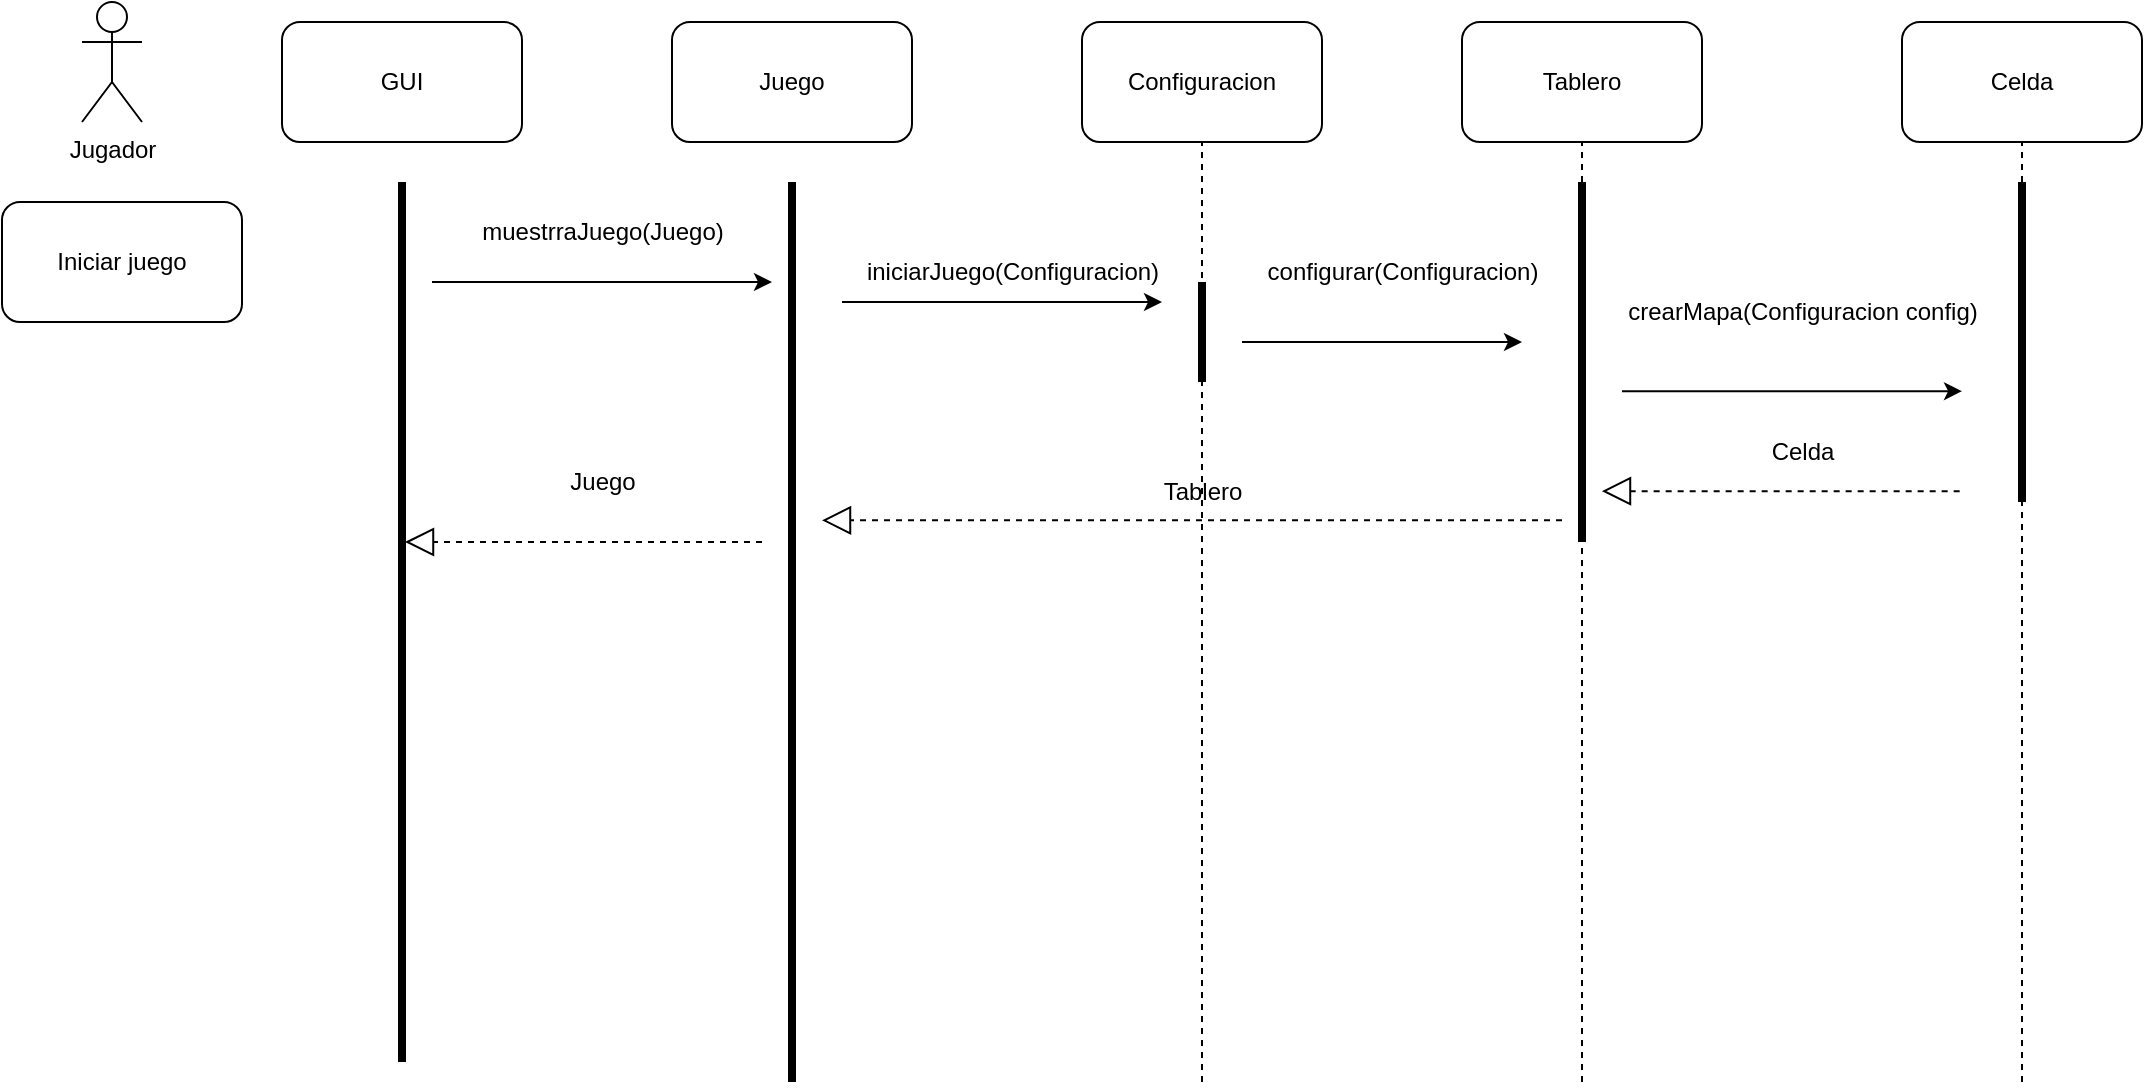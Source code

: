 <mxfile>
    <diagram id="eQZ0HtDIxcoLxn4Rt9oI" name="Page-1">
        <mxGraphModel dx="1612" dy="909" grid="1" gridSize="10" guides="1" tooltips="1" connect="1" arrows="1" fold="1" page="1" pageScale="1" pageWidth="850" pageHeight="1100" math="0" shadow="0">
            <root>
                <mxCell id="0"/>
                <mxCell id="1" parent="0"/>
                <mxCell id="2" value="Iniciar juego" style="rounded=1;whiteSpace=wrap;html=1;" parent="1" vertex="1">
                    <mxGeometry x="50" y="600" width="120" height="60" as="geometry"/>
                </mxCell>
                <mxCell id="3" value="GUI" style="rounded=1;whiteSpace=wrap;html=1;" parent="1" vertex="1">
                    <mxGeometry x="190" y="510" width="120" height="60" as="geometry"/>
                </mxCell>
                <mxCell id="9" value="" style="line;strokeWidth=4;direction=south;html=1;perimeter=backbonePerimeter;points=[];outlineConnect=0;" parent="1" vertex="1">
                    <mxGeometry x="245" y="590" width="10" height="440" as="geometry"/>
                </mxCell>
                <mxCell id="10" value="" style="line;strokeWidth=4;direction=south;html=1;perimeter=backbonePerimeter;points=[];outlineConnect=0;" vertex="1" parent="1">
                    <mxGeometry x="440" y="590" width="10" height="450" as="geometry"/>
                </mxCell>
                <mxCell id="11" value="Juego" style="rounded=1;whiteSpace=wrap;html=1;" vertex="1" parent="1">
                    <mxGeometry x="385" y="510" width="120" height="60" as="geometry"/>
                </mxCell>
                <mxCell id="12" value="" style="line;strokeWidth=4;direction=south;html=1;perimeter=backbonePerimeter;points=[];outlineConnect=0;" vertex="1" parent="1">
                    <mxGeometry x="645" y="640" width="10" height="50" as="geometry"/>
                </mxCell>
                <mxCell id="13" value="Configuracion" style="rounded=1;whiteSpace=wrap;html=1;" vertex="1" parent="1">
                    <mxGeometry x="590" y="510" width="120" height="60" as="geometry"/>
                </mxCell>
                <mxCell id="17" value="" style="line;strokeWidth=4;direction=south;html=1;perimeter=backbonePerimeter;points=[];outlineConnect=0;" vertex="1" parent="1">
                    <mxGeometry x="835" y="590" width="10" height="180" as="geometry"/>
                </mxCell>
                <mxCell id="18" value="Tablero" style="rounded=1;whiteSpace=wrap;html=1;" vertex="1" parent="1">
                    <mxGeometry x="780" y="510" width="120" height="60" as="geometry"/>
                </mxCell>
                <mxCell id="19" value="" style="line;strokeWidth=4;direction=south;html=1;perimeter=backbonePerimeter;points=[];outlineConnect=0;" vertex="1" parent="1">
                    <mxGeometry x="1055" y="590" width="10" height="160" as="geometry"/>
                </mxCell>
                <mxCell id="20" value="Celda" style="rounded=1;whiteSpace=wrap;html=1;" vertex="1" parent="1">
                    <mxGeometry x="1000" y="510" width="120" height="60" as="geometry"/>
                </mxCell>
                <mxCell id="22" value="Jugador" style="shape=umlActor;verticalLabelPosition=bottom;verticalAlign=top;html=1;outlineConnect=0;" vertex="1" parent="1">
                    <mxGeometry x="90" y="500" width="30" height="60" as="geometry"/>
                </mxCell>
                <mxCell id="24" value="&lt;span style=&quot;text-align: left;&quot;&gt;configurar(Configuracion)&lt;/span&gt;" style="text;html=1;align=center;verticalAlign=middle;resizable=0;points=[];autosize=1;strokeColor=none;fillColor=none;" vertex="1" parent="1">
                    <mxGeometry x="670" y="620" width="160" height="30" as="geometry"/>
                </mxCell>
                <mxCell id="25" value="&lt;span style=&quot;text-align: left;&quot;&gt;crearMapa(Configuracion config)&lt;/span&gt;" style="text;html=1;align=center;verticalAlign=middle;resizable=0;points=[];autosize=1;strokeColor=none;fillColor=none;" vertex="1" parent="1">
                    <mxGeometry x="850" y="640" width="200" height="30" as="geometry"/>
                </mxCell>
                <mxCell id="27" value="&lt;span style=&quot;text-align: left;&quot;&gt;muestrraJuego(Juego)&lt;/span&gt;" style="text;html=1;align=center;verticalAlign=middle;resizable=0;points=[];autosize=1;strokeColor=none;fillColor=none;" vertex="1" parent="1">
                    <mxGeometry x="280" y="600" width="140" height="30" as="geometry"/>
                </mxCell>
                <mxCell id="29" value="&lt;span style=&quot;text-align: left;&quot;&gt;iniciarJuego(Configuracion)&lt;/span&gt;" style="text;html=1;align=center;verticalAlign=middle;resizable=0;points=[];autosize=1;strokeColor=none;fillColor=none;" vertex="1" parent="1">
                    <mxGeometry x="470" y="620" width="170" height="30" as="geometry"/>
                </mxCell>
                <mxCell id="31" value="" style="endArrow=classic;html=1;" edge="1" parent="1">
                    <mxGeometry width="50" height="50" relative="1" as="geometry">
                        <mxPoint x="265" y="640" as="sourcePoint"/>
                        <mxPoint x="435" y="640" as="targetPoint"/>
                    </mxGeometry>
                </mxCell>
                <mxCell id="32" value="" style="endArrow=classic;html=1;" edge="1" parent="1">
                    <mxGeometry width="50" height="50" relative="1" as="geometry">
                        <mxPoint x="470" y="650" as="sourcePoint"/>
                        <mxPoint x="630" y="650" as="targetPoint"/>
                    </mxGeometry>
                </mxCell>
                <mxCell id="33" value="" style="endArrow=classic;html=1;" edge="1" parent="1">
                    <mxGeometry width="50" height="50" relative="1" as="geometry">
                        <mxPoint x="670" y="670" as="sourcePoint"/>
                        <mxPoint x="810" y="670" as="targetPoint"/>
                    </mxGeometry>
                </mxCell>
                <mxCell id="35" value="" style="endArrow=classic;html=1;" edge="1" parent="1">
                    <mxGeometry width="50" height="50" relative="1" as="geometry">
                        <mxPoint x="860" y="694.58" as="sourcePoint"/>
                        <mxPoint x="1030" y="694.58" as="targetPoint"/>
                    </mxGeometry>
                </mxCell>
                <mxCell id="39" value="Celda" style="text;html=1;align=center;verticalAlign=middle;resizable=0;points=[];autosize=1;strokeColor=none;fillColor=none;" vertex="1" parent="1">
                    <mxGeometry x="925" y="710" width="50" height="30" as="geometry"/>
                </mxCell>
                <mxCell id="40" value="Tablero" style="text;html=1;align=center;verticalAlign=middle;resizable=0;points=[];autosize=1;strokeColor=none;fillColor=none;" vertex="1" parent="1">
                    <mxGeometry x="620" y="730" width="60" height="30" as="geometry"/>
                </mxCell>
                <mxCell id="41" value="Juego" style="text;html=1;align=center;verticalAlign=middle;resizable=0;points=[];autosize=1;strokeColor=none;fillColor=none;" vertex="1" parent="1">
                    <mxGeometry x="320" y="725" width="60" height="30" as="geometry"/>
                </mxCell>
                <mxCell id="42" value="" style="endArrow=none;dashed=1;html=1;entryX=0.5;entryY=1;entryDx=0;entryDy=0;" edge="1" parent="1" target="13">
                    <mxGeometry width="50" height="50" relative="1" as="geometry">
                        <mxPoint x="650" y="1040" as="sourcePoint"/>
                        <mxPoint x="680" y="890" as="targetPoint"/>
                    </mxGeometry>
                </mxCell>
                <mxCell id="43" value="" style="endArrow=none;dashed=1;html=1;entryX=0.5;entryY=1;entryDx=0;entryDy=0;" edge="1" parent="1" target="18">
                    <mxGeometry width="50" height="50" relative="1" as="geometry">
                        <mxPoint x="840" y="1040" as="sourcePoint"/>
                        <mxPoint x="860" y="910" as="targetPoint"/>
                    </mxGeometry>
                </mxCell>
                <mxCell id="44" value="" style="endArrow=none;dashed=1;html=1;entryX=0.5;entryY=1;entryDx=0;entryDy=0;" edge="1" parent="1" target="20">
                    <mxGeometry width="50" height="50" relative="1" as="geometry">
                        <mxPoint x="1060" y="1040" as="sourcePoint"/>
                        <mxPoint x="1110" y="910" as="targetPoint"/>
                    </mxGeometry>
                </mxCell>
                <mxCell id="46" value="" style="endArrow=block;dashed=1;endFill=0;endSize=12;html=1;" edge="1" parent="1" target="9">
                    <mxGeometry width="160" relative="1" as="geometry">
                        <mxPoint x="430" y="770" as="sourcePoint"/>
                        <mxPoint x="540" y="820" as="targetPoint"/>
                    </mxGeometry>
                </mxCell>
                <mxCell id="47" value="" style="endArrow=block;dashed=1;endFill=0;endSize=12;html=1;" edge="1" parent="1">
                    <mxGeometry width="160" relative="1" as="geometry">
                        <mxPoint x="830" y="759.17" as="sourcePoint"/>
                        <mxPoint x="460" y="759.17" as="targetPoint"/>
                    </mxGeometry>
                </mxCell>
                <mxCell id="48" value="" style="endArrow=block;dashed=1;endFill=0;endSize=12;html=1;" edge="1" parent="1">
                    <mxGeometry width="160" relative="1" as="geometry">
                        <mxPoint x="1028.83" y="744.58" as="sourcePoint"/>
                        <mxPoint x="849.997" y="744.58" as="targetPoint"/>
                    </mxGeometry>
                </mxCell>
            </root>
        </mxGraphModel>
    </diagram>
    <diagram id="S2qNd-ksqgT5uUEkknOm" name="Page-1">
        <mxGraphModel grid="1" page="1" gridSize="10" guides="1" tooltips="1" connect="1" arrows="1" fold="1" pageScale="1" pageWidth="850" pageHeight="1100" math="0" shadow="0">
            <root>
                <mxCell id="0"/>
                <mxCell id="1" parent="0"/>
                <mxCell id="2" value="" style="shape=crossbar;whiteSpace=wrap;html=1;rounded=1;direction=south;" parent="1" vertex="1">
                    <mxGeometry x="190" y="80" width="20" height="420" as="geometry"/>
                </mxCell>
            </root>
        </mxGraphModel>
    </diagram>
</mxfile>
